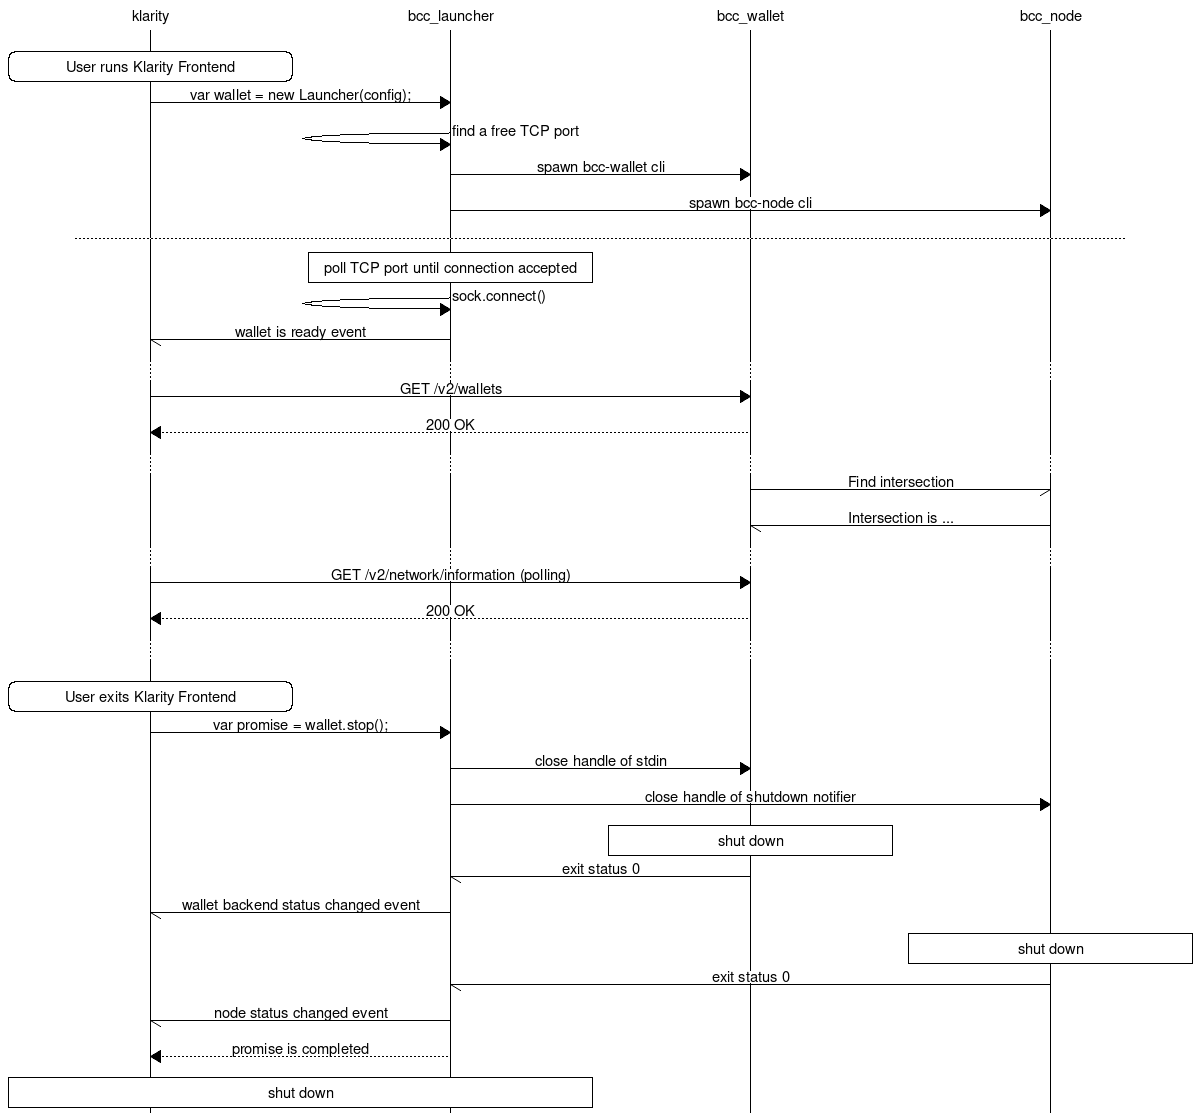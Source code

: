 msc {
  hscale = "2";
  klarity, bcc_launcher, bcc_wallet, bcc_node;

  |||;

  klarity rbox klarity [ label = "User runs Klarity Frontend" ];
  klarity=>bcc_launcher [ label = "var wallet = new Launcher(config);" ];

  # bcc_launcher=>bcc_launcher [ label = "create socket file" ]; ## todo
  bcc_launcher=>bcc_launcher [ label = "find a free TCP port" ];

  bcc_launcher=>bcc_wallet [ label = "spawn bcc-wallet cli" ];
  bcc_launcher=>bcc_node [ label = "spawn bcc-node cli" ];

  ---;

  
  bcc_launcher box bcc_launcher [ label = "poll TCP port until connection accepted" ];
  bcc_launcher=>bcc_launcher [ label = "sock.connect()" ];
  bcc_launcher->klarity [ label = "wallet is ready event" ];

  ...;

  klarity=>bcc_wallet [ label = "GET /v2/wallets" ];
  klarity<<bcc_wallet [ label = "200 OK" ];

  ...;

  bcc_wallet->bcc_node [ label = "Find intersection" ];
  bcc_wallet<-bcc_node [ label = "Intersection is ..." ];

  ...;

  klarity=>bcc_wallet [ label = "GET /v2/network/information (polling)" ];
  klarity<<bcc_wallet [ label = "200 OK" ];

  ...;
  |||;

  klarity rbox klarity [ label = "User exits Klarity Frontend" ];
  klarity=>bcc_launcher [ label = "var promise = wallet.stop();" ];
  bcc_launcher=>bcc_wallet [ label = "close handle of stdin" ];
  bcc_launcher=>bcc_node [ label = "close handle of shutdown notifier" ];
  
  bcc_wallet box bcc_wallet [ label = "shut down" ];
  bcc_wallet->bcc_launcher [ label = "exit status 0" ];
  bcc_launcher->klarity [ label = "wallet backend status changed event" ];

  bcc_node box bcc_node [ label = "shut down" ];
  bcc_node->bcc_launcher [ label = "exit status 0" ];
  bcc_launcher->klarity [ label = "node status changed event" ];

  klarity<<bcc_launcher [ label = "promise is completed" ];
  klarity box bcc_launcher [ label = "shut down" ];

}
